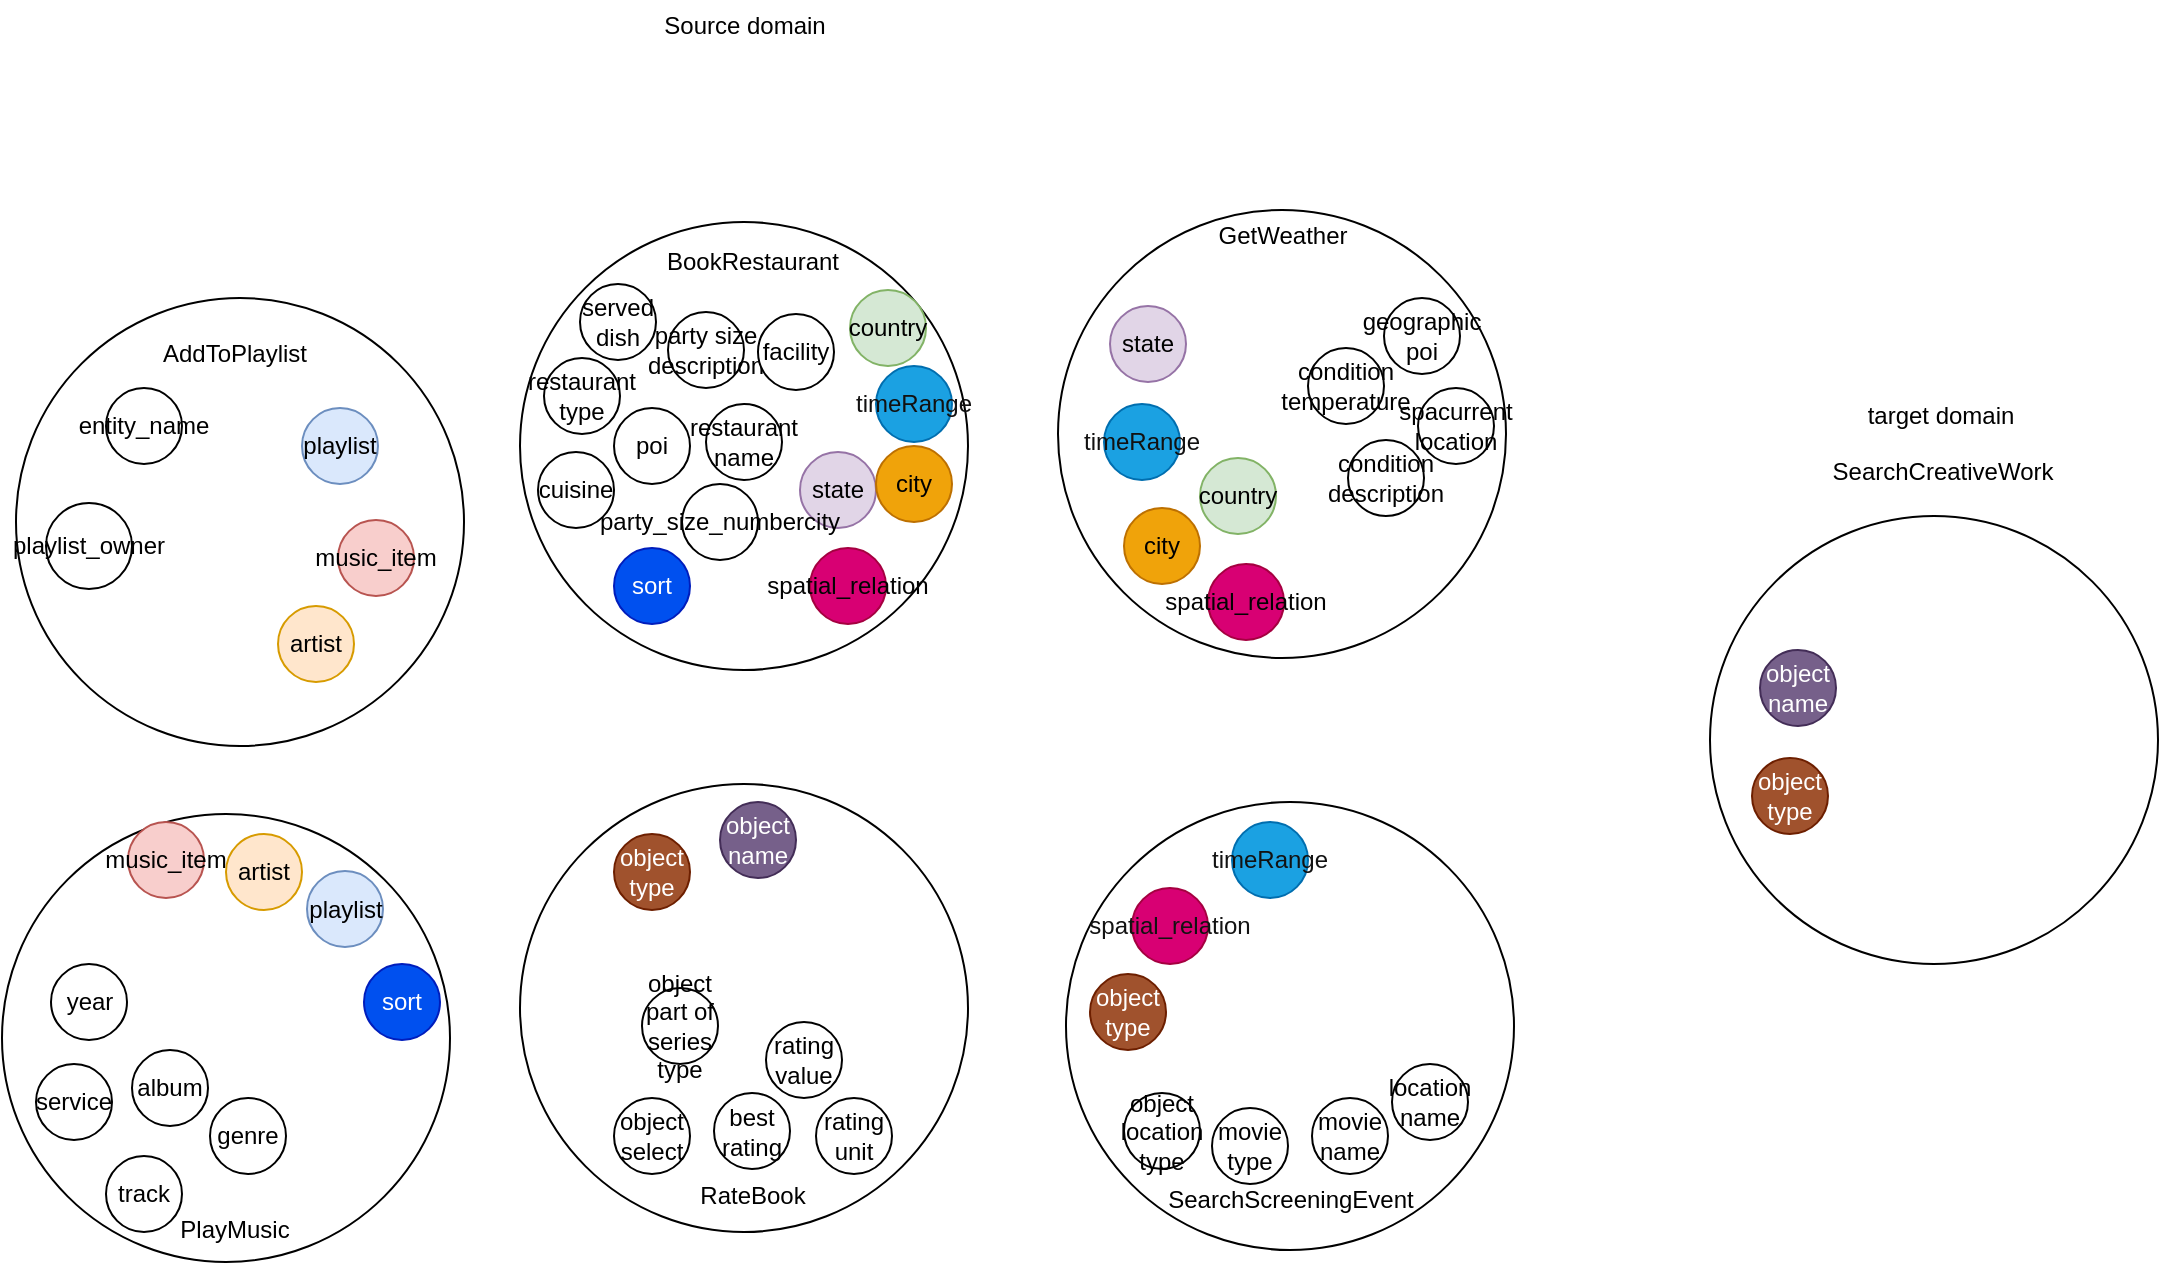<mxfile version="23.1.0" type="github">
  <diagram name="第 1 页" id="jxD4HPuxF9yWb5nmfORr">
    <mxGraphModel dx="1434" dy="784" grid="0" gridSize="10" guides="1" tooltips="1" connect="1" arrows="1" fold="1" page="1" pageScale="1" pageWidth="827" pageHeight="1169" math="0" shadow="0">
      <root>
        <mxCell id="0" />
        <mxCell id="1" parent="0" />
        <mxCell id="m9QAufIoSBWmaGEufKs7-1" value="" style="ellipse;whiteSpace=wrap;html=1;aspect=fixed;" vertex="1" parent="1">
          <mxGeometry x="101" y="398" width="224" height="224" as="geometry" />
        </mxCell>
        <mxCell id="m9QAufIoSBWmaGEufKs7-2" value="AddToPlaylist" style="text;html=1;align=center;verticalAlign=middle;resizable=0;points=[];autosize=1;strokeColor=none;fillColor=none;" vertex="1" parent="1">
          <mxGeometry x="165" y="413" width="90" height="26" as="geometry" />
        </mxCell>
        <mxCell id="m9QAufIoSBWmaGEufKs7-3" value="" style="ellipse;whiteSpace=wrap;html=1;aspect=fixed;" vertex="1" parent="1">
          <mxGeometry x="353" y="360" width="224" height="224" as="geometry" />
        </mxCell>
        <mxCell id="m9QAufIoSBWmaGEufKs7-4" value="BookRestaurant" style="text;html=1;align=center;verticalAlign=middle;resizable=0;points=[];autosize=1;strokeColor=none;fillColor=none;" vertex="1" parent="1">
          <mxGeometry x="417" y="367" width="104" height="26" as="geometry" />
        </mxCell>
        <mxCell id="m9QAufIoSBWmaGEufKs7-5" value="" style="ellipse;whiteSpace=wrap;html=1;aspect=fixed;" vertex="1" parent="1">
          <mxGeometry x="622" y="354" width="224" height="224" as="geometry" />
        </mxCell>
        <mxCell id="m9QAufIoSBWmaGEufKs7-6" value="GetWeather" style="text;html=1;align=center;verticalAlign=middle;resizable=0;points=[];autosize=1;strokeColor=none;fillColor=none;" vertex="1" parent="1">
          <mxGeometry x="693" y="354" width="82" height="26" as="geometry" />
        </mxCell>
        <mxCell id="m9QAufIoSBWmaGEufKs7-7" value="" style="ellipse;whiteSpace=wrap;html=1;aspect=fixed;" vertex="1" parent="1">
          <mxGeometry x="94" y="656" width="224" height="224" as="geometry" />
        </mxCell>
        <mxCell id="m9QAufIoSBWmaGEufKs7-8" value="PlayMusic" style="text;html=1;align=center;verticalAlign=middle;resizable=0;points=[];autosize=1;strokeColor=none;fillColor=none;" vertex="1" parent="1">
          <mxGeometry x="173.5" y="851" width="73" height="26" as="geometry" />
        </mxCell>
        <mxCell id="m9QAufIoSBWmaGEufKs7-9" value="" style="ellipse;whiteSpace=wrap;html=1;aspect=fixed;" vertex="1" parent="1">
          <mxGeometry x="353" y="641" width="224" height="224" as="geometry" />
        </mxCell>
        <mxCell id="m9QAufIoSBWmaGEufKs7-10" value="RateBook" style="text;html=1;align=center;verticalAlign=middle;resizable=0;points=[];autosize=1;strokeColor=none;fillColor=none;" vertex="1" parent="1">
          <mxGeometry x="433.5" y="833.5" width="71" height="26" as="geometry" />
        </mxCell>
        <mxCell id="m9QAufIoSBWmaGEufKs7-11" value="" style="ellipse;whiteSpace=wrap;html=1;aspect=fixed;" vertex="1" parent="1">
          <mxGeometry x="626" y="650" width="224" height="224" as="geometry" />
        </mxCell>
        <mxCell id="m9QAufIoSBWmaGEufKs7-12" value="SearchScreeningEvent" style="text;html=1;align=center;verticalAlign=middle;resizable=0;points=[];autosize=1;strokeColor=none;fillColor=none;" vertex="1" parent="1">
          <mxGeometry x="667.5" y="836" width="141" height="26" as="geometry" />
        </mxCell>
        <mxCell id="m9QAufIoSBWmaGEufKs7-13" value="" style="ellipse;whiteSpace=wrap;html=1;aspect=fixed;" vertex="1" parent="1">
          <mxGeometry x="948" y="507" width="224" height="224" as="geometry" />
        </mxCell>
        <mxCell id="m9QAufIoSBWmaGEufKs7-14" value="SearchCreativeWork" style="text;html=1;align=center;verticalAlign=middle;resizable=0;points=[];autosize=1;strokeColor=none;fillColor=none;" vertex="1" parent="1">
          <mxGeometry x="1000" y="472" width="128" height="26" as="geometry" />
        </mxCell>
        <mxCell id="m9QAufIoSBWmaGEufKs7-16" value="artist" style="ellipse;whiteSpace=wrap;html=1;aspect=fixed;fillColor=#ffe6cc;strokeColor=#d79b00;" vertex="1" parent="1">
          <mxGeometry x="232" y="552" width="38" height="38" as="geometry" />
        </mxCell>
        <mxCell id="m9QAufIoSBWmaGEufKs7-17" value="entity_name" style="ellipse;whiteSpace=wrap;html=1;aspect=fixed;" vertex="1" parent="1">
          <mxGeometry x="146" y="443" width="38" height="38" as="geometry" />
        </mxCell>
        <mxCell id="m9QAufIoSBWmaGEufKs7-18" value="music_item" style="ellipse;whiteSpace=wrap;html=1;aspect=fixed;fillColor=#f8cecc;strokeColor=#b85450;" vertex="1" parent="1">
          <mxGeometry x="262" y="509" width="38" height="38" as="geometry" />
        </mxCell>
        <mxCell id="m9QAufIoSBWmaGEufKs7-19" value="playlist" style="ellipse;whiteSpace=wrap;html=1;aspect=fixed;fillColor=#dae8fc;strokeColor=#6c8ebf;" vertex="1" parent="1">
          <mxGeometry x="244" y="453" width="38" height="38" as="geometry" />
        </mxCell>
        <mxCell id="m9QAufIoSBWmaGEufKs7-22" value="playlist_owner" style="ellipse;whiteSpace=wrap;html=1;aspect=fixed;" vertex="1" parent="1">
          <mxGeometry x="116" y="500.5" width="43" height="43" as="geometry" />
        </mxCell>
        <mxCell id="m9QAufIoSBWmaGEufKs7-23" value="sort" style="ellipse;whiteSpace=wrap;html=1;aspect=fixed;fillColor=#0050ef;fontColor=#ffffff;strokeColor=#001DBC;" vertex="1" parent="1">
          <mxGeometry x="400" y="523" width="38" height="38" as="geometry" />
        </mxCell>
        <mxCell id="m9QAufIoSBWmaGEufKs7-25" value="state" style="ellipse;whiteSpace=wrap;html=1;aspect=fixed;fillColor=#e1d5e7;strokeColor=#9673a6;" vertex="1" parent="1">
          <mxGeometry x="493" y="475" width="38" height="38" as="geometry" />
        </mxCell>
        <mxCell id="m9QAufIoSBWmaGEufKs7-26" value="city" style="ellipse;whiteSpace=wrap;html=1;aspect=fixed;fillColor=#f0a30a;fontColor=#000000;strokeColor=#BD7000;" vertex="1" parent="1">
          <mxGeometry x="531" y="472" width="38" height="38" as="geometry" />
        </mxCell>
        <mxCell id="m9QAufIoSBWmaGEufKs7-27" value="&lt;font color=&quot;#121111&quot;&gt;timeRange&lt;/font&gt;" style="ellipse;whiteSpace=wrap;html=1;aspect=fixed;fillColor=#1ba1e2;fontColor=#ffffff;strokeColor=#006EAF;" vertex="1" parent="1">
          <mxGeometry x="531" y="432" width="38" height="38" as="geometry" />
        </mxCell>
        <mxCell id="m9QAufIoSBWmaGEufKs7-28" value="country" style="ellipse;whiteSpace=wrap;html=1;aspect=fixed;fillColor=#d5e8d4;strokeColor=#82b366;" vertex="1" parent="1">
          <mxGeometry x="518" y="394" width="38" height="38" as="geometry" />
        </mxCell>
        <mxCell id="m9QAufIoSBWmaGEufKs7-29" value="party_size_numbercity" style="ellipse;whiteSpace=wrap;html=1;aspect=fixed;" vertex="1" parent="1">
          <mxGeometry x="434" y="491" width="38" height="38" as="geometry" />
        </mxCell>
        <mxCell id="m9QAufIoSBWmaGEufKs7-30" value="&lt;font color=&quot;#030303&quot;&gt;spatial_relation&lt;/font&gt;" style="ellipse;whiteSpace=wrap;html=1;aspect=fixed;fillColor=#d80073;fontColor=#ffffff;strokeColor=#A50040;" vertex="1" parent="1">
          <mxGeometry x="498" y="523" width="38" height="38" as="geometry" />
        </mxCell>
        <mxCell id="m9QAufIoSBWmaGEufKs7-31" value="state" style="ellipse;whiteSpace=wrap;html=1;aspect=fixed;fillColor=#e1d5e7;strokeColor=#9673a6;" vertex="1" parent="1">
          <mxGeometry x="648" y="402" width="38" height="38" as="geometry" />
        </mxCell>
        <mxCell id="m9QAufIoSBWmaGEufKs7-32" value="city" style="ellipse;whiteSpace=wrap;html=1;aspect=fixed;fillColor=#f0a30a;fontColor=#000000;strokeColor=#BD7000;" vertex="1" parent="1">
          <mxGeometry x="655" y="503" width="38" height="38" as="geometry" />
        </mxCell>
        <mxCell id="m9QAufIoSBWmaGEufKs7-33" value="spacurrent location" style="ellipse;whiteSpace=wrap;html=1;aspect=fixed;" vertex="1" parent="1">
          <mxGeometry x="802" y="443" width="38" height="38" as="geometry" />
        </mxCell>
        <mxCell id="m9QAufIoSBWmaGEufKs7-34" value="country" style="ellipse;whiteSpace=wrap;html=1;aspect=fixed;fillColor=#d5e8d4;strokeColor=#82b366;" vertex="1" parent="1">
          <mxGeometry x="693" y="478" width="38" height="38" as="geometry" />
        </mxCell>
        <mxCell id="m9QAufIoSBWmaGEufKs7-35" value="&lt;font color=&quot;#121111&quot;&gt;timeRange&lt;/font&gt;" style="ellipse;whiteSpace=wrap;html=1;aspect=fixed;fillColor=#1ba1e2;fontColor=#ffffff;strokeColor=#006EAF;" vertex="1" parent="1">
          <mxGeometry x="645" y="451" width="38" height="38" as="geometry" />
        </mxCell>
        <mxCell id="m9QAufIoSBWmaGEufKs7-36" value="condition temperature" style="ellipse;whiteSpace=wrap;html=1;aspect=fixed;" vertex="1" parent="1">
          <mxGeometry x="747" y="423" width="38" height="38" as="geometry" />
        </mxCell>
        <mxCell id="m9QAufIoSBWmaGEufKs7-37" value="&lt;font color=&quot;#121212&quot;&gt;spatial_relation&lt;/font&gt;" style="ellipse;whiteSpace=wrap;html=1;aspect=fixed;fillColor=#d80073;fontColor=#ffffff;strokeColor=#A50040;" vertex="1" parent="1">
          <mxGeometry x="659" y="693" width="38" height="38" as="geometry" />
        </mxCell>
        <mxCell id="m9QAufIoSBWmaGEufKs7-38" value="movie type" style="ellipse;whiteSpace=wrap;html=1;aspect=fixed;" vertex="1" parent="1">
          <mxGeometry x="699" y="803" width="38" height="38" as="geometry" />
        </mxCell>
        <mxCell id="m9QAufIoSBWmaGEufKs7-39" value="movie name" style="ellipse;whiteSpace=wrap;html=1;aspect=fixed;" vertex="1" parent="1">
          <mxGeometry x="749" y="798" width="38" height="38" as="geometry" />
        </mxCell>
        <mxCell id="m9QAufIoSBWmaGEufKs7-40" value="location name" style="ellipse;whiteSpace=wrap;html=1;aspect=fixed;" vertex="1" parent="1">
          <mxGeometry x="789" y="781" width="38" height="38" as="geometry" />
        </mxCell>
        <mxCell id="m9QAufIoSBWmaGEufKs7-41" value="object location type" style="ellipse;whiteSpace=wrap;html=1;aspect=fixed;" vertex="1" parent="1">
          <mxGeometry x="655" y="795.5" width="38" height="38" as="geometry" />
        </mxCell>
        <mxCell id="m9QAufIoSBWmaGEufKs7-42" value="&lt;font color=&quot;#121212&quot;&gt;timeRange&lt;/font&gt;" style="ellipse;whiteSpace=wrap;html=1;aspect=fixed;fillColor=#1ba1e2;fontColor=#ffffff;strokeColor=#006EAF;" vertex="1" parent="1">
          <mxGeometry x="709" y="660" width="38" height="38" as="geometry" />
        </mxCell>
        <mxCell id="m9QAufIoSBWmaGEufKs7-43" value="object type" style="ellipse;whiteSpace=wrap;html=1;aspect=fixed;fillColor=#a0522d;fontColor=#ffffff;strokeColor=#6D1F00;" vertex="1" parent="1">
          <mxGeometry x="400" y="666" width="38" height="38" as="geometry" />
        </mxCell>
        <mxCell id="m9QAufIoSBWmaGEufKs7-44" value="object select" style="ellipse;whiteSpace=wrap;html=1;aspect=fixed;" vertex="1" parent="1">
          <mxGeometry x="400" y="798" width="38" height="38" as="geometry" />
        </mxCell>
        <mxCell id="m9QAufIoSBWmaGEufKs7-45" value="rating unit" style="ellipse;whiteSpace=wrap;html=1;aspect=fixed;" vertex="1" parent="1">
          <mxGeometry x="501" y="798" width="38" height="38" as="geometry" />
        </mxCell>
        <mxCell id="m9QAufIoSBWmaGEufKs7-46" value="object name" style="ellipse;whiteSpace=wrap;html=1;aspect=fixed;fillColor=#76608a;fontColor=#ffffff;strokeColor=#432D57;" vertex="1" parent="1">
          <mxGeometry x="453" y="650" width="38" height="38" as="geometry" />
        </mxCell>
        <mxCell id="m9QAufIoSBWmaGEufKs7-47" value="object part of series type" style="ellipse;whiteSpace=wrap;html=1;aspect=fixed;" vertex="1" parent="1">
          <mxGeometry x="414" y="743" width="38" height="38" as="geometry" />
        </mxCell>
        <mxCell id="m9QAufIoSBWmaGEufKs7-48" value="best rating" style="ellipse;whiteSpace=wrap;html=1;aspect=fixed;" vertex="1" parent="1">
          <mxGeometry x="450" y="795.5" width="38" height="38" as="geometry" />
        </mxCell>
        <mxCell id="m9QAufIoSBWmaGEufKs7-49" value="album" style="ellipse;whiteSpace=wrap;html=1;aspect=fixed;" vertex="1" parent="1">
          <mxGeometry x="159" y="774" width="38" height="38" as="geometry" />
        </mxCell>
        <mxCell id="m9QAufIoSBWmaGEufKs7-50" value="track" style="ellipse;whiteSpace=wrap;html=1;aspect=fixed;" vertex="1" parent="1">
          <mxGeometry x="146" y="827" width="38" height="38" as="geometry" />
        </mxCell>
        <mxCell id="m9QAufIoSBWmaGEufKs7-51" value="year" style="ellipse;whiteSpace=wrap;html=1;aspect=fixed;" vertex="1" parent="1">
          <mxGeometry x="118.5" y="731" width="38" height="38" as="geometry" />
        </mxCell>
        <mxCell id="m9QAufIoSBWmaGEufKs7-52" value="sort" style="ellipse;whiteSpace=wrap;html=1;aspect=fixed;fillColor=#0050ef;fontColor=#ffffff;strokeColor=#001DBC;" vertex="1" parent="1">
          <mxGeometry x="275" y="731" width="38" height="38" as="geometry" />
        </mxCell>
        <mxCell id="m9QAufIoSBWmaGEufKs7-53" value="service" style="ellipse;whiteSpace=wrap;html=1;aspect=fixed;" vertex="1" parent="1">
          <mxGeometry x="111" y="781" width="38" height="38" as="geometry" />
        </mxCell>
        <mxCell id="m9QAufIoSBWmaGEufKs7-54" value="genre" style="ellipse;whiteSpace=wrap;html=1;aspect=fixed;" vertex="1" parent="1">
          <mxGeometry x="198" y="798" width="38" height="38" as="geometry" />
        </mxCell>
        <mxCell id="m9QAufIoSBWmaGEufKs7-61" value="Source domain" style="text;html=1;align=center;verticalAlign=middle;resizable=0;points=[];autosize=1;strokeColor=none;fillColor=none;" vertex="1" parent="1">
          <mxGeometry x="415" y="249" width="99" height="26" as="geometry" />
        </mxCell>
        <mxCell id="m9QAufIoSBWmaGEufKs7-62" value="target domain" style="text;html=1;align=center;verticalAlign=middle;resizable=0;points=[];autosize=1;strokeColor=none;fillColor=none;" vertex="1" parent="1">
          <mxGeometry x="1017" y="444" width="91" height="26" as="geometry" />
        </mxCell>
        <mxCell id="m9QAufIoSBWmaGEufKs7-63" value="artist" style="ellipse;whiteSpace=wrap;html=1;aspect=fixed;fillColor=#ffe6cc;strokeColor=#d79b00;" vertex="1" parent="1">
          <mxGeometry x="206" y="666" width="38" height="38" as="geometry" />
        </mxCell>
        <mxCell id="m9QAufIoSBWmaGEufKs7-64" value="playlist" style="ellipse;whiteSpace=wrap;html=1;aspect=fixed;fillColor=#dae8fc;strokeColor=#6c8ebf;" vertex="1" parent="1">
          <mxGeometry x="246.5" y="684.5" width="38" height="38" as="geometry" />
        </mxCell>
        <mxCell id="m9QAufIoSBWmaGEufKs7-65" value="music_item" style="ellipse;whiteSpace=wrap;html=1;aspect=fixed;fillColor=#f8cecc;strokeColor=#b85450;" vertex="1" parent="1">
          <mxGeometry x="157" y="660" width="38" height="38" as="geometry" />
        </mxCell>
        <mxCell id="m9QAufIoSBWmaGEufKs7-67" value="restaurant type" style="ellipse;whiteSpace=wrap;html=1;aspect=fixed;" vertex="1" parent="1">
          <mxGeometry x="365" y="428" width="38" height="38" as="geometry" />
        </mxCell>
        <mxCell id="m9QAufIoSBWmaGEufKs7-68" value="poi" style="ellipse;whiteSpace=wrap;html=1;aspect=fixed;" vertex="1" parent="1">
          <mxGeometry x="400" y="453" width="38" height="38" as="geometry" />
        </mxCell>
        <mxCell id="m9QAufIoSBWmaGEufKs7-69" value="restaurant name" style="ellipse;whiteSpace=wrap;html=1;aspect=fixed;" vertex="1" parent="1">
          <mxGeometry x="446" y="451" width="38" height="38" as="geometry" />
        </mxCell>
        <mxCell id="m9QAufIoSBWmaGEufKs7-70" value="party size description" style="ellipse;whiteSpace=wrap;html=1;aspect=fixed;" vertex="1" parent="1">
          <mxGeometry x="427" y="405" width="38" height="38" as="geometry" />
        </mxCell>
        <mxCell id="m9QAufIoSBWmaGEufKs7-71" value="facility" style="ellipse;whiteSpace=wrap;html=1;aspect=fixed;" vertex="1" parent="1">
          <mxGeometry x="472" y="406" width="38" height="38" as="geometry" />
        </mxCell>
        <mxCell id="m9QAufIoSBWmaGEufKs7-72" value="cuisine" style="ellipse;whiteSpace=wrap;html=1;aspect=fixed;" vertex="1" parent="1">
          <mxGeometry x="362" y="475" width="38" height="38" as="geometry" />
        </mxCell>
        <mxCell id="m9QAufIoSBWmaGEufKs7-73" value="served dish" style="ellipse;whiteSpace=wrap;html=1;aspect=fixed;" vertex="1" parent="1">
          <mxGeometry x="383" y="391" width="38" height="38" as="geometry" />
        </mxCell>
        <mxCell id="m9QAufIoSBWmaGEufKs7-74" value="&lt;font color=&quot;#030303&quot;&gt;spatial_relation&lt;/font&gt;" style="ellipse;whiteSpace=wrap;html=1;aspect=fixed;fillColor=#d80073;fontColor=#ffffff;strokeColor=#A50040;" vertex="1" parent="1">
          <mxGeometry x="697" y="531" width="38" height="38" as="geometry" />
        </mxCell>
        <mxCell id="m9QAufIoSBWmaGEufKs7-75" value="geographic poi" style="ellipse;whiteSpace=wrap;html=1;aspect=fixed;" vertex="1" parent="1">
          <mxGeometry x="785" y="398" width="38" height="38" as="geometry" />
        </mxCell>
        <mxCell id="m9QAufIoSBWmaGEufKs7-76" value="condition description" style="ellipse;whiteSpace=wrap;html=1;aspect=fixed;" vertex="1" parent="1">
          <mxGeometry x="767" y="469" width="38" height="38" as="geometry" />
        </mxCell>
        <mxCell id="m9QAufIoSBWmaGEufKs7-78" value="object type" style="ellipse;whiteSpace=wrap;html=1;aspect=fixed;fillColor=#a0522d;fontColor=#ffffff;strokeColor=#6D1F00;" vertex="1" parent="1">
          <mxGeometry x="969" y="628" width="38" height="38" as="geometry" />
        </mxCell>
        <mxCell id="m9QAufIoSBWmaGEufKs7-79" value="object name" style="ellipse;whiteSpace=wrap;html=1;aspect=fixed;fillColor=#76608a;fontColor=#ffffff;strokeColor=#432D57;" vertex="1" parent="1">
          <mxGeometry x="973" y="574" width="38" height="38" as="geometry" />
        </mxCell>
        <mxCell id="m9QAufIoSBWmaGEufKs7-80" value="rating value" style="ellipse;whiteSpace=wrap;html=1;aspect=fixed;" vertex="1" parent="1">
          <mxGeometry x="476" y="760" width="38" height="38" as="geometry" />
        </mxCell>
        <mxCell id="m9QAufIoSBWmaGEufKs7-83" value="object type" style="ellipse;whiteSpace=wrap;html=1;aspect=fixed;fillColor=#a0522d;fontColor=#ffffff;strokeColor=#6D1F00;" vertex="1" parent="1">
          <mxGeometry x="638" y="736" width="38" height="38" as="geometry" />
        </mxCell>
      </root>
    </mxGraphModel>
  </diagram>
</mxfile>
